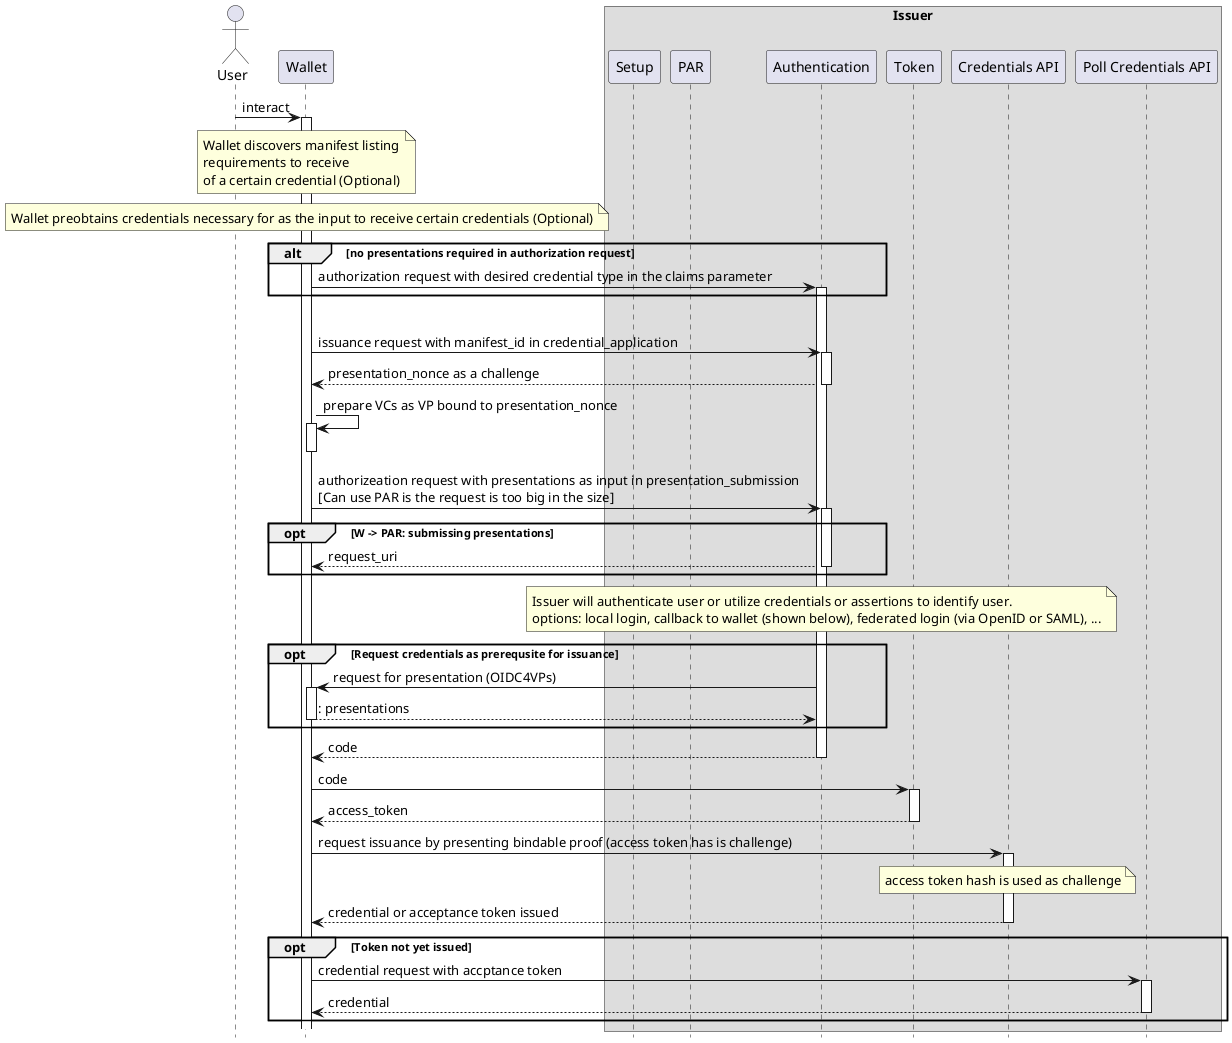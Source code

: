 @startuml

actor User as U
participant Wallet as W
box Issuer
participant "Setup" as Setup
participant "PAR" as PAR
participant "Authentication" as AS
participant "Token" as T
participant "Credentials API" as P
participant "Poll Credentials API" as I
end box
autoactivate on
hide footbox

U -> W: interact
note over W: Wallet discovers manifest listing\nrequirements to receive\nof a certain credential (Optional)
note over W: Wallet preobtains credentials necessary for as the input to receive certain credentials (Optional)

alt no presentations required in authorization request
W -> AS: authorization request with desired credential type in the claims parameter
end

alt presentations required in authorization request
W -> AS: issuance request with manifest_id in credential_application
return presentation_nonce as a challenge

W -> W: prepare VCs as VP bound to presentation_nonce
deactivate W

W -> AS: authorizeation request with presentations as input in presentation_submission\n[Can use PAR is the request is too big in the size]

opt W -> PAR: submissing presentations
return request_uri
end

note over AS: Issuer will authenticate user or utilize credentials or assertions to identify user. \noptions: local login, callback to wallet (shown below), federated login (via OpenID or SAML), ...

opt Request credentials as prerequsite for issuance
AS -> W: request for presentation (OIDC4VPs)
return: presentations
end opt

return code

W -> T: code
return access_token

W->P: request issuance by presenting bindable proof (access token has is challenge)

note over P: access token hash is used as challenge

return credential or acceptance token issued
opt Token not yet issued

W->I: credential request with accptance token
return credential
end opt

@enduml